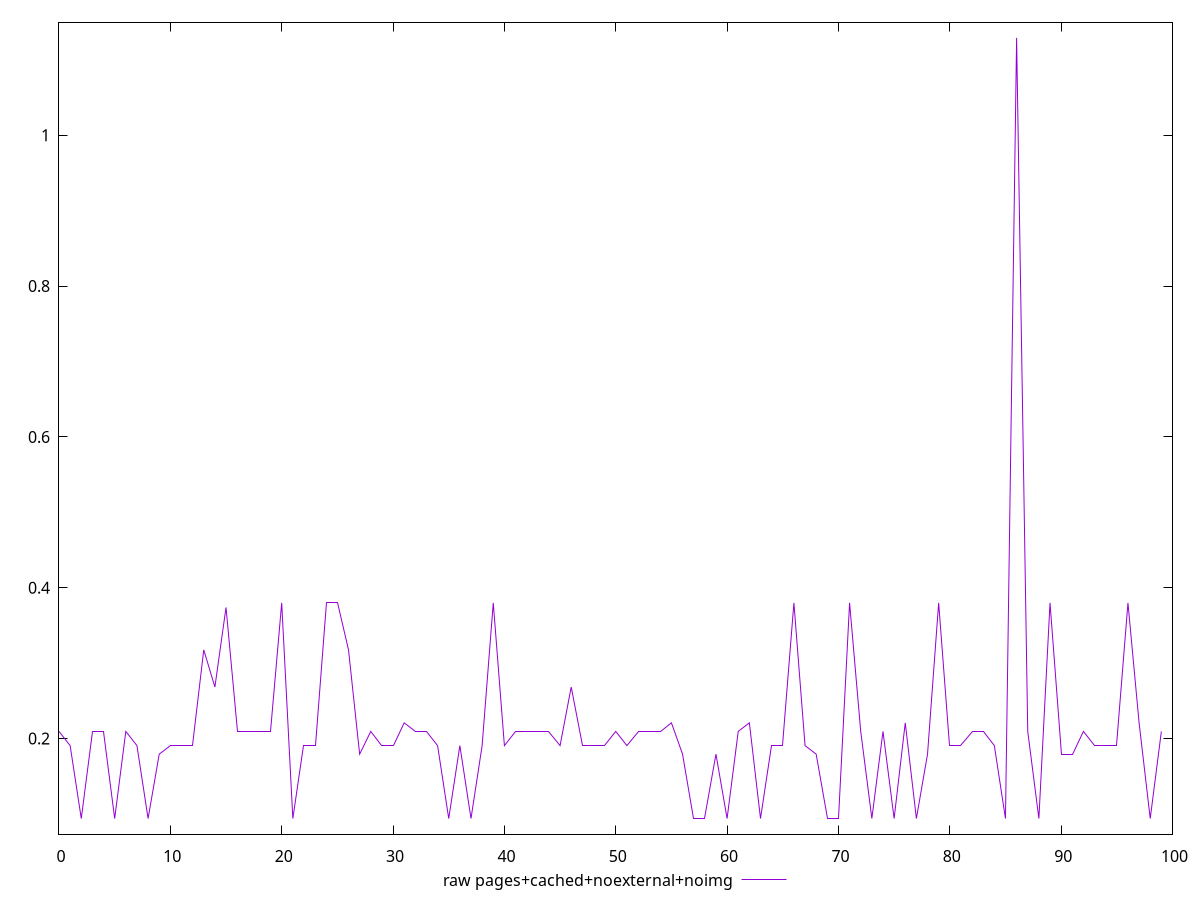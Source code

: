 $_rawPagesCachedNoexternalNoimg <<EOF
0.20941780090332032
0.1905707836151123
0.0938739013671875
0.20941780090332032
0.20941780090332032
0.0938739013671875
0.20941780090332032
0.1905707836151123
0.0938739013671875
0.17922065734863282
0.1905707836151123
0.1905707836151123
0.1905707836151123
0.31750728607177736
0.2682928466796875
0.373818359375
0.20941780090332032
0.20941780090332032
0.20941780090332032
0.20941780090332032
0.3797997665405274
0.0938739013671875
0.1905707836151123
0.1905707836151123
0.3797997665405274
0.3797997665405274
0.31750728607177736
0.17922065734863282
0.20941780090332032
0.1905707836151123
0.1905707836151123
0.2207679271697998
0.20941780090332032
0.20941780090332032
0.1905707836151123
0.0938739013671875
0.1905707836151123
0.0938739013671875
0.1905707836151123
0.3797997665405274
0.1905707836151123
0.20941780090332032
0.20941780090332032
0.20941780090332032
0.20941780090332032
0.1905707836151123
0.2682928466796875
0.1905707836151123
0.1905707836151123
0.1905707836151123
0.20941780090332032
0.1905707836151123
0.20941780090332032
0.20941780090332032
0.20941780090332032
0.2207679271697998
0.17922065734863282
0.0938739013671875
0.0938739013671875
0.17922065734863282
0.0938739013671875
0.20941780090332032
0.2207679271697998
0.0938739013671875
0.1905707836151123
0.1905707836151123
0.3797997665405274
0.1905707836151123
0.17922065734863282
0.0938739013671875
0.0938739013671875
0.3797997665405274
0.20941780090332032
0.0938739013671875
0.20941780090332032
0.0938739013671875
0.2207679271697998
0.0938739013671875
0.17922065734863282
0.3797997665405274
0.1905707836151123
0.1905707836151123
0.20941780090332032
0.20941780090332032
0.1905707836151123
0.0938739013671875
1.1291448974609375
0.20941780090332032
0.0938739013671875
0.3797997665405274
0.17922065734863282
0.17922065734863282
0.20941780090332032
0.1905707836151123
0.1905707836151123
0.1905707836151123
0.3797997665405274
0.2207679271697998
0.0938739013671875
0.20941780090332032
EOF
set key outside below
set terminal pngcairo
set output "report_00005_2020-11-02T22-26-11.212Z/cumulative-layout-shift/pages+cached+noexternal+noimg//raw.png"
set yrange [0.07316848144531249:1.1498503173828125]
plot $_rawPagesCachedNoexternalNoimg title "raw pages+cached+noexternal+noimg" with line ,